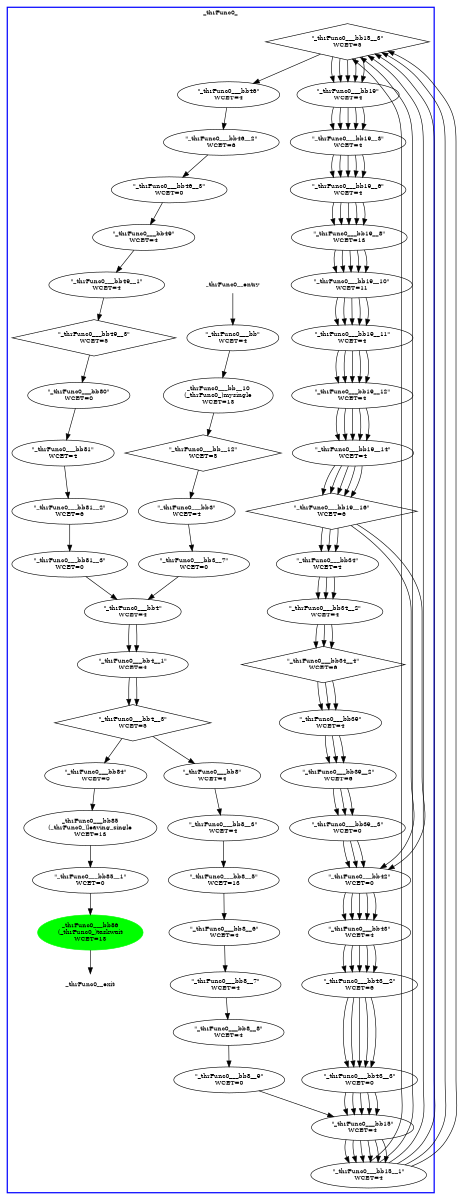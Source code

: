 digraph "CFG" {
fontsize=10;
orientation="portrait";
rankdir="TB";
size="10,8";
_thrFunc0___bb15__3 [fontsize=10, label="\"_thrFunc0___bb15__3\"\nWCET=5", shape=diamond, width="0.01"];
_thrFunc0___bb49__3 [fontsize=10, label="\"_thrFunc0___bb49__3\"\nWCET=5", shape=diamond, width="0.01"];
_thrFunc0___bb19 [fontsize=10, label="\"_thrFunc0___bb19\"\nWCET=4", width="0.01"];
_thrFunc0___bb15 [fontsize=10, label="\"_thrFunc0___bb15\"\nWCET=4", width="0.01"];
_thrFunc0___bb4__1 [fontsize=10, label="\"_thrFunc0___bb4__1\"\nWCET=4", width="0.01"];
_thrFunc0___bb8__7 [fontsize=10, label="\"_thrFunc0___bb8__7\"\nWCET=4", width="0.01"];
_thrFunc0___bb81__3 [fontsize=10, label="\"_thrFunc0___bb81__3\"\nWCET=0", width="0.01"];
_thrFunc0___bb81__2 [fontsize=10, label="\"_thrFunc0___bb81__2\"\nWCET=6", width="0.01"];
_thrFunc0___bb4 [fontsize=10, label="\"_thrFunc0___bb4\"\nWCET=4", width="0.01"];
_thrFunc0___bb39 [fontsize=10, label="\"_thrFunc0___bb39\"\nWCET=4", width="0.01"];
_thrFunc0___bb19__10 [fontsize=10, label="\"_thrFunc0___bb19__10\"\nWCET=11", width="0.01"];
_thrFunc0___bb43__3 [fontsize=10, label="\"_thrFunc0___bb43__3\"\nWCET=0", width="0.01"];
_thrFunc0___bb8__3 [fontsize=10, label="\"_thrFunc0___bb8__3\"\nWCET=4", width="0.01"];
_thrFunc0___bb19__12 [fontsize=10, label="\"_thrFunc0___bb19__12\"\nWCET=4", width="0.01"];
_thrFunc0___bb46 [fontsize=10, label="\"_thrFunc0___bb46\"\nWCET=4", width="0.01"];
_thrFunc0___bb85__1 [fontsize=10, label="\"_thrFunc0___bb85__1\"\nWCET=0", width="0.01"];
_thrFunc0___bb3 [fontsize=10, label="\"_thrFunc0___bb3\"\nWCET=4", width="0.01"];
_thrFunc0___bb8__5 [fontsize=10, label="\"_thrFunc0___bb8__5\"\nWCET=13", width="0.01"];
_thrFunc0___bb8__9 [fontsize=10, label="\"_thrFunc0___bb8__9\"\nWCET=0", width="0.01"];
_thrFunc0___bb8__8 [fontsize=10, label="\"_thrFunc0___bb8__8\"\nWCET=4", width="0.01"];
_thrFunc0___bb85 [fontsize=10, label="_thrFunc0___bb85\n(_thrFunc0_)leaving_single\nWCET=13", width="0.01"];
_thrFunc0___bb80 [fontsize=10, label="\"_thrFunc0___bb80\"\nWCET=0", width="0.01"];
_thrFunc0___bb19__3 [fontsize=10, label="\"_thrFunc0___bb19__3\"\nWCET=4", width="0.01"];
_thrFunc0___bb8__6 [fontsize=10, label="\"_thrFunc0___bb8__6\"\nWCET=4", width="0.01"];
_thrFunc0__entry [color="white", fontsize=10, height="0.01", label="_thrFunc0__entry", width="0.01"];
_thrFunc0___bb34 [fontsize=10, label="\"_thrFunc0___bb34\"\nWCET=4", width="0.01"];
_thrFunc0___bb39__3 [fontsize=10, label="\"_thrFunc0___bb39__3\"\nWCET=0", width="0.01"];
_thrFunc0___bb__10 [fontsize=10, label="_thrFunc0___bb__10\n(_thrFunc0_)mysingle\nWCET=13", width="0.01"];
_thrFunc0___bb46__3 [fontsize=10, label="\"_thrFunc0___bb46__3\"\nWCET=0", width="0.01"];
_thrFunc0___bb81 [fontsize=10, label="\"_thrFunc0___bb81\"\nWCET=4", width="0.01"];
_thrFunc0___bb49 [fontsize=10, label="\"_thrFunc0___bb49\"\nWCET=4", width="0.01"];
_thrFunc0___bb42 [fontsize=10, label="\"_thrFunc0___bb42\"\nWCET=0", width="0.01"];
_thrFunc0___bb86 [color=green, fontsize=10, label="_thrFunc0___bb86\n(_thrFunc0_)taskwait\nWCET=13", style=filled, width="0.01"];
_thrFunc0___bb19__14 [fontsize=10, label="\"_thrFunc0___bb19__14\"\nWCET=4", width="0.01"];
_thrFunc0___bb [fontsize=10, label="\"_thrFunc0___bb\"\nWCET=4", width="0.01"];
_thrFunc0___bb8 [fontsize=10, label="\"_thrFunc0___bb8\"\nWCET=4", width="0.01"];
_thrFunc0___bb49__1 [fontsize=10, label="\"_thrFunc0___bb49__1\"\nWCET=4", width="0.01"];
_thrFunc0___bb19__6 [fontsize=10, label="\"_thrFunc0___bb19__6\"\nWCET=4", width="0.01"];
_thrFunc0___bb4__3 [fontsize=10, label="\"_thrFunc0___bb4__3\"\nWCET=5", shape=diamond, width="0.01"];
_thrFunc0___bb3__7 [fontsize=10, label="\"_thrFunc0___bb3__7\"\nWCET=0", width="0.01"];
_thrFunc0___bb34__4 [fontsize=10, label="\"_thrFunc0___bb34__4\"\nWCET=6", shape=diamond, width="0.01"];
_thrFunc0___bb46__2 [fontsize=10, label="\"_thrFunc0___bb46__2\"\nWCET=6", width="0.01"];
_thrFunc0___bb34__2 [fontsize=10, label="\"_thrFunc0___bb34__2\"\nWCET=4", width="0.01"];
_thrFunc0___bb43__2 [fontsize=10, label="\"_thrFunc0___bb43__2\"\nWCET=6", width="0.01"];
_thrFunc0___bb__12 [fontsize=10, label="\"_thrFunc0___bb__12\"\nWCET=5", shape=diamond, width="0.01"];
_thrFunc0___bb19__11 [fontsize=10, label="\"_thrFunc0___bb19__11\"\nWCET=4", width="0.01"];
_thrFunc0___bb15__1 [fontsize=10, label="\"_thrFunc0___bb15__1\"\nWCET=4", width="0.01"];
_thrFunc0__exit [color="white", fontsize=10, label="_thrFunc0__exit", width="0.01"];
_thrFunc0___bb19__8 [fontsize=10, label="\"_thrFunc0___bb19__8\"\nWCET=13", width="0.01"];
_thrFunc0___bb19__16 [fontsize=10, label="\"_thrFunc0___bb19__16\"\nWCET=6", shape=diamond, width="0.01"];
_thrFunc0___bb84 [fontsize=10, label="\"_thrFunc0___bb84\"\nWCET=0", width="0.01"];
_thrFunc0___bb39__2 [fontsize=10, label="\"_thrFunc0___bb39__2\"\nWCET=6", width="0.01"];
_thrFunc0___bb43 [fontsize=10, label="\"_thrFunc0___bb43\"\nWCET=4", width="0.01"];
_thrFunc0___bb15__3 -> _thrFunc0___bb19  [key=0];
_thrFunc0___bb15__3 -> _thrFunc0___bb19  [key=1];
_thrFunc0___bb15__3 -> _thrFunc0___bb19  [key=2];
_thrFunc0___bb15__3 -> _thrFunc0___bb19  [key=3];
_thrFunc0___bb15__3 -> _thrFunc0___bb19  [key=4];
_thrFunc0___bb15__3 -> _thrFunc0___bb46  [key=0];
_thrFunc0___bb49__3 -> _thrFunc0___bb80  [key=0];
_thrFunc0___bb19 -> _thrFunc0___bb19__3  [key=0];
_thrFunc0___bb19 -> _thrFunc0___bb19__3  [key=1];
_thrFunc0___bb19 -> _thrFunc0___bb19__3  [key=2];
_thrFunc0___bb19 -> _thrFunc0___bb19__3  [key=3];
_thrFunc0___bb19 -> _thrFunc0___bb19__3  [key=4];
_thrFunc0___bb15 -> _thrFunc0___bb15__1  [key=0];
_thrFunc0___bb15 -> _thrFunc0___bb15__1  [key=1];
_thrFunc0___bb15 -> _thrFunc0___bb15__1  [key=2];
_thrFunc0___bb15 -> _thrFunc0___bb15__1  [key=3];
_thrFunc0___bb15 -> _thrFunc0___bb15__1  [key=4];
_thrFunc0___bb15 -> _thrFunc0___bb15__1  [key=5];
_thrFunc0___bb4__1 -> _thrFunc0___bb4__3  [key=0];
_thrFunc0___bb4__1 -> _thrFunc0___bb4__3  [key=1];
_thrFunc0___bb8__7 -> _thrFunc0___bb8__8  [key=0];
_thrFunc0___bb81__3 -> _thrFunc0___bb4  [key=0];
_thrFunc0___bb81__2 -> _thrFunc0___bb81__3  [key=0];
_thrFunc0___bb4 -> _thrFunc0___bb4__1  [key=0];
_thrFunc0___bb4 -> _thrFunc0___bb4__1  [key=1];
_thrFunc0___bb39 -> _thrFunc0___bb39__2  [key=0];
_thrFunc0___bb39 -> _thrFunc0___bb39__2  [key=1];
_thrFunc0___bb39 -> _thrFunc0___bb39__2  [key=2];
_thrFunc0___bb19__10 -> _thrFunc0___bb19__11  [key=0];
_thrFunc0___bb19__10 -> _thrFunc0___bb19__11  [key=1];
_thrFunc0___bb19__10 -> _thrFunc0___bb19__11  [key=2];
_thrFunc0___bb19__10 -> _thrFunc0___bb19__11  [key=3];
_thrFunc0___bb19__10 -> _thrFunc0___bb19__11  [key=4];
_thrFunc0___bb43__3 -> _thrFunc0___bb15  [key=0];
_thrFunc0___bb43__3 -> _thrFunc0___bb15  [key=1];
_thrFunc0___bb43__3 -> _thrFunc0___bb15  [key=2];
_thrFunc0___bb43__3 -> _thrFunc0___bb15  [key=3];
_thrFunc0___bb43__3 -> _thrFunc0___bb15  [key=4];
_thrFunc0___bb8__3 -> _thrFunc0___bb8__5  [key=0];
_thrFunc0___bb19__12 -> _thrFunc0___bb19__14  [key=0];
_thrFunc0___bb19__12 -> _thrFunc0___bb19__14  [key=1];
_thrFunc0___bb19__12 -> _thrFunc0___bb19__14  [key=2];
_thrFunc0___bb19__12 -> _thrFunc0___bb19__14  [key=3];
_thrFunc0___bb19__12 -> _thrFunc0___bb19__14  [key=4];
_thrFunc0___bb46 -> _thrFunc0___bb46__2  [key=0];
_thrFunc0___bb85__1 -> _thrFunc0___bb86  [key=0];
_thrFunc0___bb3 -> _thrFunc0___bb3__7  [key=0];
_thrFunc0___bb8__5 -> _thrFunc0___bb8__6  [key=0];
_thrFunc0___bb8__9 -> _thrFunc0___bb15  [key=0];
_thrFunc0___bb8__8 -> _thrFunc0___bb8__9  [key=0];
_thrFunc0___bb85 -> _thrFunc0___bb85__1  [key=0];
_thrFunc0___bb80 -> _thrFunc0___bb81  [key=0];
_thrFunc0___bb19__3 -> _thrFunc0___bb19__6  [key=0];
_thrFunc0___bb19__3 -> _thrFunc0___bb19__6  [key=1];
_thrFunc0___bb19__3 -> _thrFunc0___bb19__6  [key=2];
_thrFunc0___bb19__3 -> _thrFunc0___bb19__6  [key=3];
_thrFunc0___bb19__3 -> _thrFunc0___bb19__6  [key=4];
_thrFunc0___bb8__6 -> _thrFunc0___bb8__7  [key=0];
_thrFunc0__entry -> _thrFunc0___bb  [key=0];
_thrFunc0___bb34 -> _thrFunc0___bb34__2  [key=0];
_thrFunc0___bb34 -> _thrFunc0___bb34__2  [key=1];
_thrFunc0___bb34 -> _thrFunc0___bb34__2  [key=2];
_thrFunc0___bb39__3 -> _thrFunc0___bb42  [key=0];
_thrFunc0___bb39__3 -> _thrFunc0___bb42  [key=1];
_thrFunc0___bb39__3 -> _thrFunc0___bb42  [key=2];
_thrFunc0___bb__10 -> _thrFunc0___bb__12  [key=0];
_thrFunc0___bb46__3 -> _thrFunc0___bb49  [key=0];
_thrFunc0___bb81 -> _thrFunc0___bb81__2  [key=0];
_thrFunc0___bb49 -> _thrFunc0___bb49__1  [key=0];
_thrFunc0___bb42 -> _thrFunc0___bb43  [key=0];
_thrFunc0___bb42 -> _thrFunc0___bb43  [key=1];
_thrFunc0___bb42 -> _thrFunc0___bb43  [key=2];
_thrFunc0___bb42 -> _thrFunc0___bb43  [key=3];
_thrFunc0___bb42 -> _thrFunc0___bb43  [key=4];
_thrFunc0___bb86 -> _thrFunc0__exit  [key=0];
_thrFunc0___bb19__14 -> _thrFunc0___bb19__16  [key=0];
_thrFunc0___bb19__14 -> _thrFunc0___bb19__16  [key=1];
_thrFunc0___bb19__14 -> _thrFunc0___bb19__16  [key=2];
_thrFunc0___bb19__14 -> _thrFunc0___bb19__16  [key=3];
_thrFunc0___bb19__14 -> _thrFunc0___bb19__16  [key=4];
_thrFunc0___bb -> _thrFunc0___bb__10  [key=0];
_thrFunc0___bb8 -> _thrFunc0___bb8__3  [key=0];
_thrFunc0___bb49__1 -> _thrFunc0___bb49__3  [key=0];
_thrFunc0___bb19__6 -> _thrFunc0___bb19__8  [key=0];
_thrFunc0___bb19__6 -> _thrFunc0___bb19__8  [key=1];
_thrFunc0___bb19__6 -> _thrFunc0___bb19__8  [key=2];
_thrFunc0___bb19__6 -> _thrFunc0___bb19__8  [key=3];
_thrFunc0___bb19__6 -> _thrFunc0___bb19__8  [key=4];
_thrFunc0___bb4__3 -> _thrFunc0___bb8  [key=0];
_thrFunc0___bb4__3 -> _thrFunc0___bb84  [key=0];
_thrFunc0___bb3__7 -> _thrFunc0___bb4  [key=0];
_thrFunc0___bb34__4 -> _thrFunc0___bb39  [key=0];
_thrFunc0___bb34__4 -> _thrFunc0___bb39  [key=1];
_thrFunc0___bb34__4 -> _thrFunc0___bb39  [key=2];
_thrFunc0___bb46__2 -> _thrFunc0___bb46__3  [key=0];
_thrFunc0___bb34__2 -> _thrFunc0___bb34__4  [key=0];
_thrFunc0___bb34__2 -> _thrFunc0___bb34__4  [key=1];
_thrFunc0___bb34__2 -> _thrFunc0___bb34__4  [key=2];
_thrFunc0___bb43__2 -> _thrFunc0___bb43__3  [key=0];
_thrFunc0___bb43__2 -> _thrFunc0___bb43__3  [key=1];
_thrFunc0___bb43__2 -> _thrFunc0___bb43__3  [key=2];
_thrFunc0___bb43__2 -> _thrFunc0___bb43__3  [key=3];
_thrFunc0___bb43__2 -> _thrFunc0___bb43__3  [key=4];
_thrFunc0___bb__12 -> _thrFunc0___bb3  [key=0];
_thrFunc0___bb19__11 -> _thrFunc0___bb19__12  [key=0];
_thrFunc0___bb19__11 -> _thrFunc0___bb19__12  [key=1];
_thrFunc0___bb19__11 -> _thrFunc0___bb19__12  [key=2];
_thrFunc0___bb19__11 -> _thrFunc0___bb19__12  [key=3];
_thrFunc0___bb19__11 -> _thrFunc0___bb19__12  [key=4];
_thrFunc0___bb15__1 -> _thrFunc0___bb15__3  [key=0];
_thrFunc0___bb15__1 -> _thrFunc0___bb15__3  [key=1];
_thrFunc0___bb15__1 -> _thrFunc0___bb15__3  [key=2];
_thrFunc0___bb15__1 -> _thrFunc0___bb15__3  [key=3];
_thrFunc0___bb15__1 -> _thrFunc0___bb15__3  [key=4];
_thrFunc0___bb15__1 -> _thrFunc0___bb15__3  [key=5];
_thrFunc0___bb19__8 -> _thrFunc0___bb19__10  [key=0];
_thrFunc0___bb19__8 -> _thrFunc0___bb19__10  [key=1];
_thrFunc0___bb19__8 -> _thrFunc0___bb19__10  [key=2];
_thrFunc0___bb19__8 -> _thrFunc0___bb19__10  [key=3];
_thrFunc0___bb19__8 -> _thrFunc0___bb19__10  [key=4];
_thrFunc0___bb19__16 -> _thrFunc0___bb34  [key=0];
_thrFunc0___bb19__16 -> _thrFunc0___bb34  [key=1];
_thrFunc0___bb19__16 -> _thrFunc0___bb34  [key=2];
_thrFunc0___bb19__16 -> _thrFunc0___bb42  [key=0];
_thrFunc0___bb19__16 -> _thrFunc0___bb42  [key=1];
_thrFunc0___bb84 -> _thrFunc0___bb85  [key=0];
_thrFunc0___bb39__2 -> _thrFunc0___bb39__3  [key=0];
_thrFunc0___bb39__2 -> _thrFunc0___bb39__3  [key=1];
_thrFunc0___bb39__2 -> _thrFunc0___bb39__3  [key=2];
_thrFunc0___bb43 -> _thrFunc0___bb43__2  [key=0];
_thrFunc0___bb43 -> _thrFunc0___bb43__2  [key=1];
_thrFunc0___bb43 -> _thrFunc0___bb43__2  [key=2];
_thrFunc0___bb43 -> _thrFunc0___bb43__2  [key=3];
_thrFunc0___bb43 -> _thrFunc0___bb43__2  [key=4];
subgraph "cluster__thrFunc0_" {
label=_thrFunc0_
style="bold"
color="blue"
"_thrFunc0___bb"
"_thrFunc0___bb__10"
"_thrFunc0___bb__12"
"_thrFunc0___bb3"
"_thrFunc0___bb3__7"
"_thrFunc0___bb4"
"_thrFunc0___bb4__1"
"_thrFunc0___bb4__3"
"_thrFunc0___bb8"
"_thrFunc0___bb8__3"
"_thrFunc0___bb8__5"
"_thrFunc0___bb8__6"
"_thrFunc0___bb8__7"
"_thrFunc0___bb8__8"
"_thrFunc0___bb8__9"
"_thrFunc0___bb15"
"_thrFunc0___bb15__1"
"_thrFunc0___bb15__3"
"_thrFunc0___bb19"
"_thrFunc0___bb19__3"
"_thrFunc0___bb19__6"
"_thrFunc0___bb19__8"
"_thrFunc0___bb19__10"
"_thrFunc0___bb19__11"
"_thrFunc0___bb19__12"
"_thrFunc0___bb19__14"
"_thrFunc0___bb19__16"
"_thrFunc0___bb34"
"_thrFunc0___bb34__2"
"_thrFunc0___bb34__4"
"_thrFunc0___bb39"
"_thrFunc0___bb39__2"
"_thrFunc0___bb39__3"
"_thrFunc0___bb42"
"_thrFunc0___bb43"
"_thrFunc0___bb43__2"
"_thrFunc0___bb43__3"
"_thrFunc0___bb46"
"_thrFunc0___bb46__2"
"_thrFunc0___bb46__3"
"_thrFunc0___bb49"
"_thrFunc0___bb49__1"
"_thrFunc0___bb49__3"




















"_thrFunc0___bb80"
"_thrFunc0___bb81"
"_thrFunc0___bb81__2"
"_thrFunc0___bb81__3"
"_thrFunc0___bb84"
"_thrFunc0___bb85"
"_thrFunc0___bb85__1"
"_thrFunc0___bb86"

"_thrFunc0__entry"
"_thrFunc0__exit"
}
subgraph "cluster__taskFunc0_" {
label=_taskFunc0_
style="bold"




























































































































































}
subgraph "cluster_tracepath" {
label=tracepath
style="bold"

















































































}
subgraph "cluster_diff" {
label=diff
style="bold"











































































































































































































































































































































































































































































































































































}
subgraph "cluster_del" {
label=del
style="bold"































}
subgraph "cluster_add" {
label=add
style="bold"
































}
subgraph "cluster_calc_score" {
label=calc_score
style="bold"






























}
subgraph "cluster_reverse_pass" {
label=reverse_pass
style="bold"









































































































































}
subgraph "cluster_forward_pass" {
label=forward_pass
style="bold"




































































































































}
}
